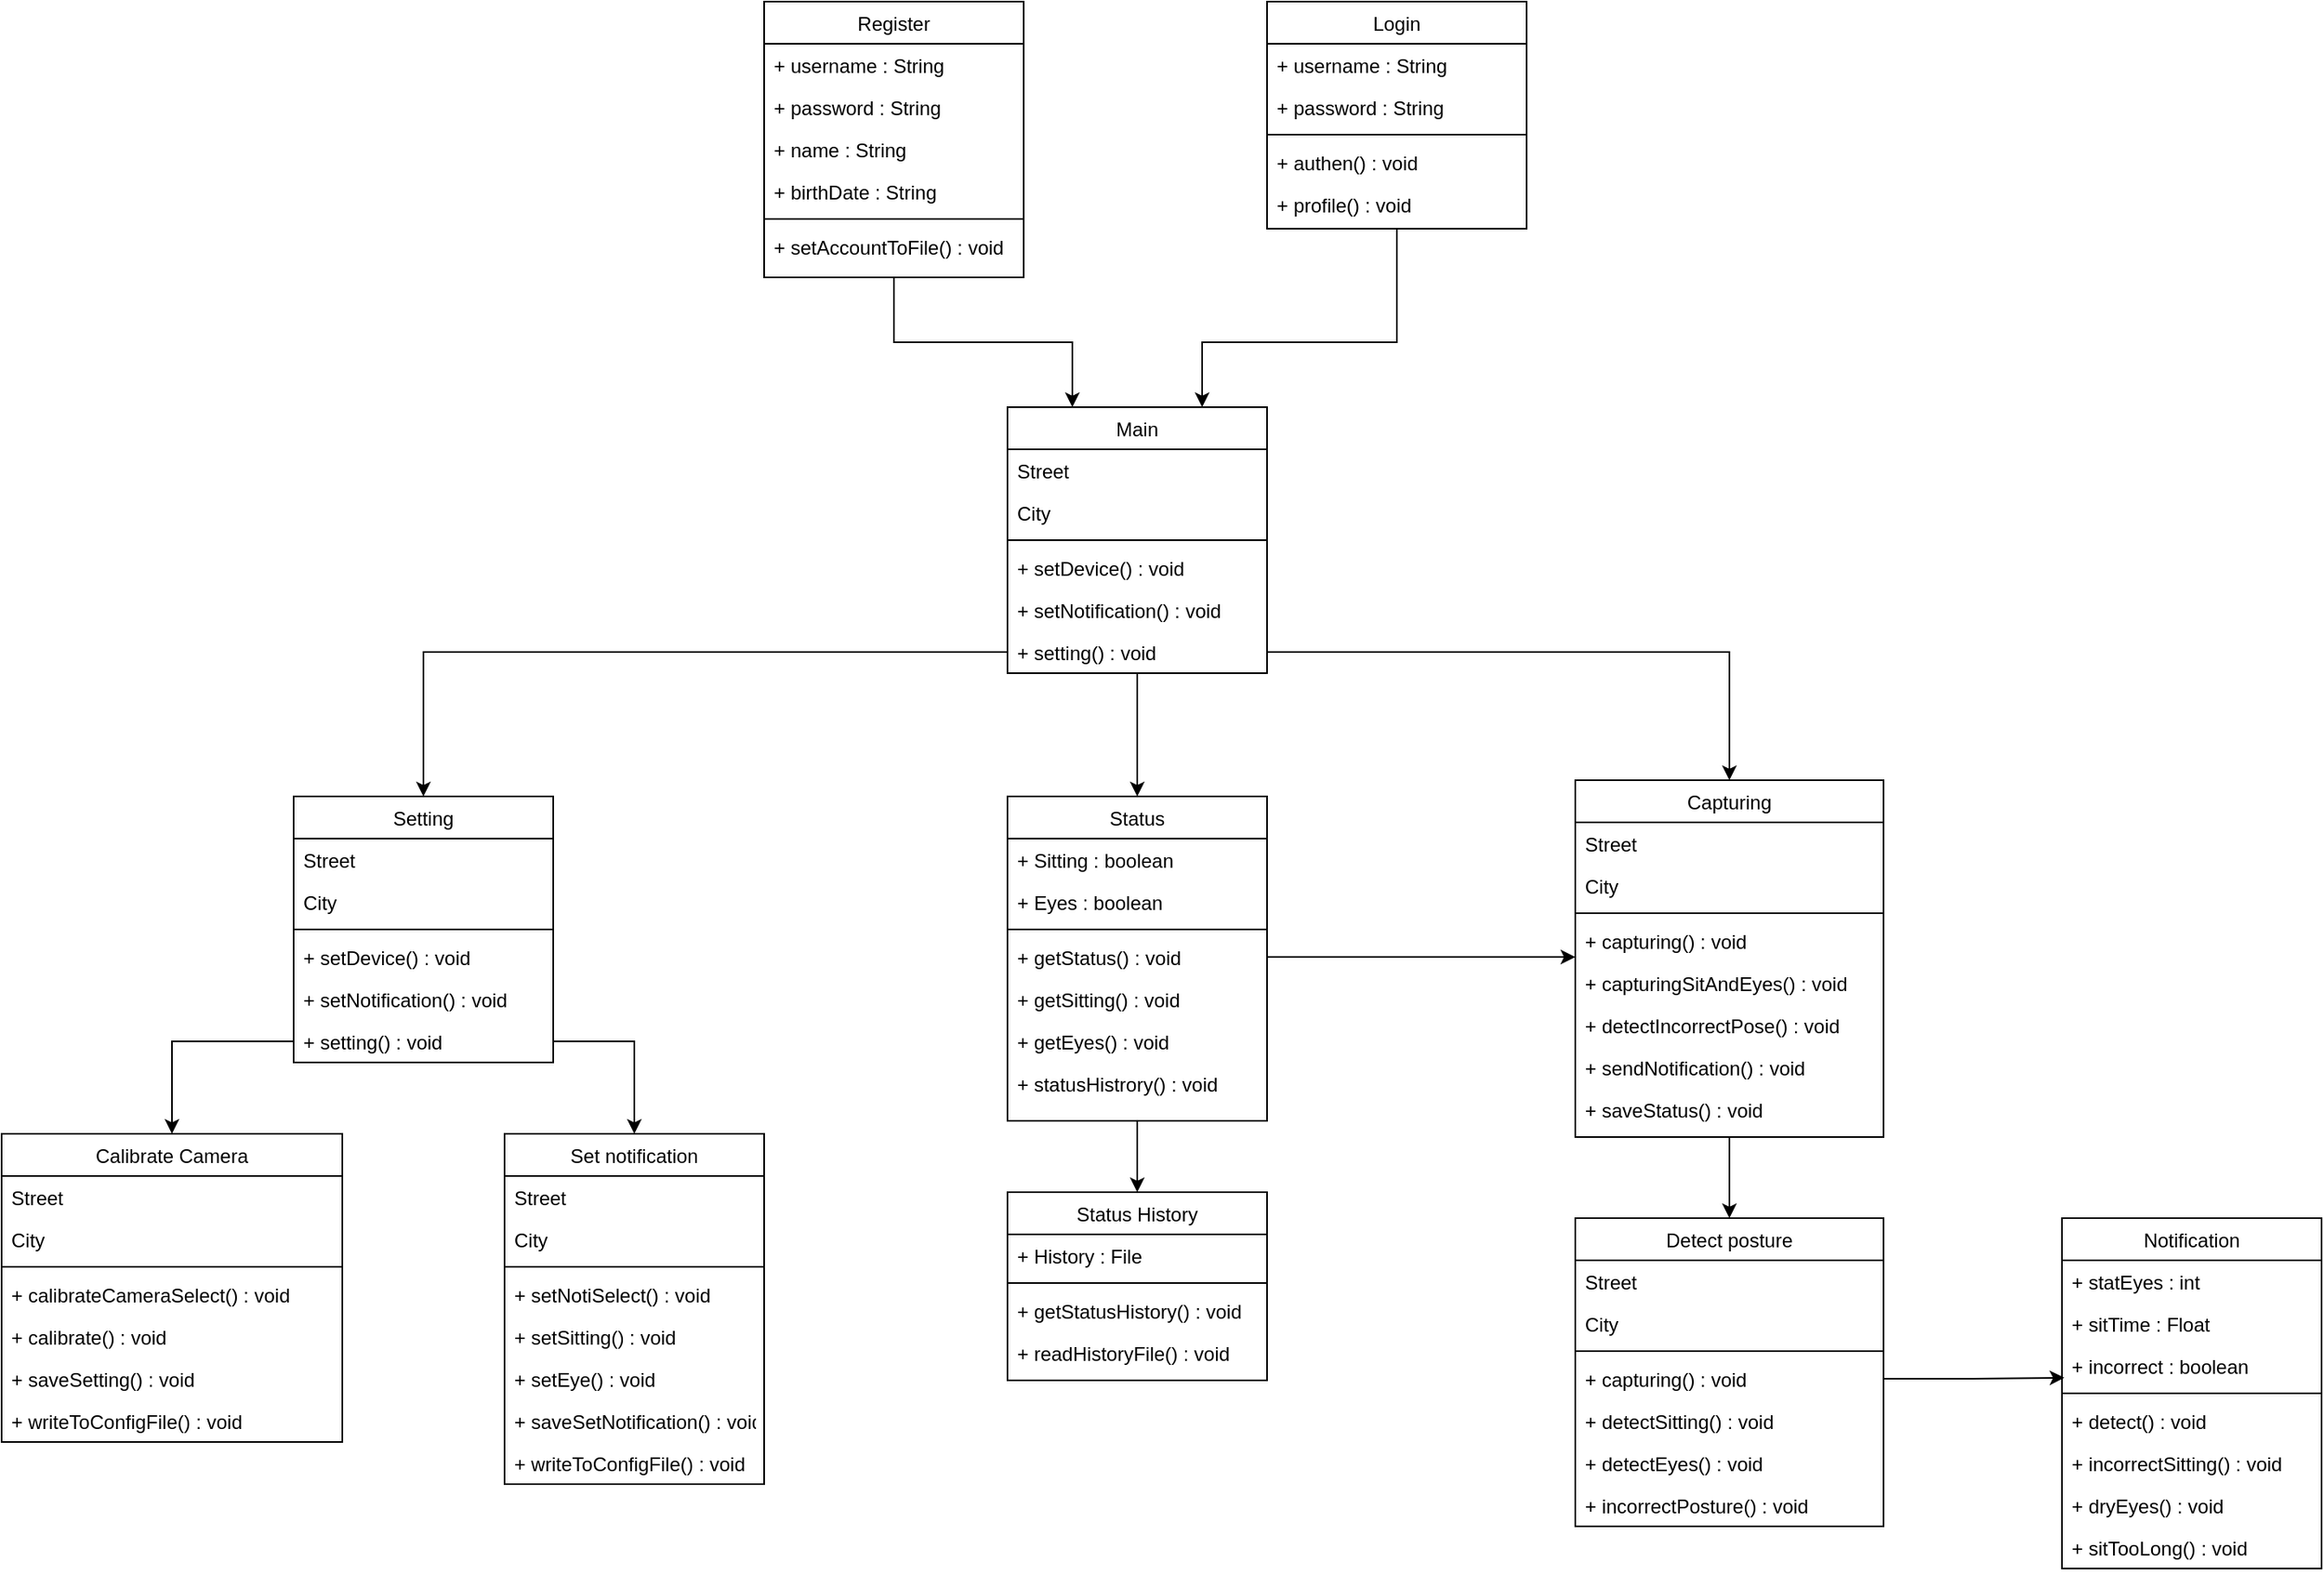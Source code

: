 <mxfile version="15.5.1" type="github">
  <diagram id="C5RBs43oDa-KdzZeNtuy" name="Class Diagram">
    <mxGraphModel dx="1507" dy="925" grid="1" gridSize="10" guides="1" tooltips="1" connect="1" arrows="1" fold="1" page="1" pageScale="1" pageWidth="827" pageHeight="1169" math="0" shadow="0">
      <root>
        <mxCell id="WIyWlLk6GJQsqaUBKTNV-0" />
        <mxCell id="WIyWlLk6GJQsqaUBKTNV-1" parent="WIyWlLk6GJQsqaUBKTNV-0" />
        <mxCell id="vv1hb8bBGI_ncl7h0-FY-103" style="edgeStyle=orthogonalEdgeStyle;rounded=0;orthogonalLoop=1;jettySize=auto;html=1;exitX=0.5;exitY=1;exitDx=0;exitDy=0;entryX=0.25;entryY=0;entryDx=0;entryDy=0;" edge="1" parent="WIyWlLk6GJQsqaUBKTNV-1" source="zkfFHV4jXpPFQw0GAbJ--0" target="vv1hb8bBGI_ncl7h0-FY-95">
          <mxGeometry relative="1" as="geometry" />
        </mxCell>
        <mxCell id="zkfFHV4jXpPFQw0GAbJ--0" value="Register" style="swimlane;fontStyle=0;align=center;verticalAlign=top;childLayout=stackLayout;horizontal=1;startSize=26;horizontalStack=0;resizeParent=1;resizeLast=0;collapsible=1;marginBottom=0;rounded=0;shadow=0;strokeWidth=1;" parent="WIyWlLk6GJQsqaUBKTNV-1" vertex="1">
          <mxGeometry x="590" y="90" width="160" height="170" as="geometry">
            <mxRectangle x="230" y="140" width="160" height="26" as="alternateBounds" />
          </mxGeometry>
        </mxCell>
        <mxCell id="zkfFHV4jXpPFQw0GAbJ--1" value="+ username : String" style="text;align=left;verticalAlign=top;spacingLeft=4;spacingRight=4;overflow=hidden;rotatable=0;points=[[0,0.5],[1,0.5]];portConstraint=eastwest;" parent="zkfFHV4jXpPFQw0GAbJ--0" vertex="1">
          <mxGeometry y="26" width="160" height="26" as="geometry" />
        </mxCell>
        <mxCell id="zkfFHV4jXpPFQw0GAbJ--2" value="+ password : String" style="text;align=left;verticalAlign=top;spacingLeft=4;spacingRight=4;overflow=hidden;rotatable=0;points=[[0,0.5],[1,0.5]];portConstraint=eastwest;rounded=0;shadow=0;html=0;" parent="zkfFHV4jXpPFQw0GAbJ--0" vertex="1">
          <mxGeometry y="52" width="160" height="26" as="geometry" />
        </mxCell>
        <mxCell id="vv1hb8bBGI_ncl7h0-FY-2" value="+ name : String" style="text;align=left;verticalAlign=top;spacingLeft=4;spacingRight=4;overflow=hidden;rotatable=0;points=[[0,0.5],[1,0.5]];portConstraint=eastwest;rounded=0;shadow=0;html=0;" vertex="1" parent="zkfFHV4jXpPFQw0GAbJ--0">
          <mxGeometry y="78" width="160" height="26" as="geometry" />
        </mxCell>
        <mxCell id="zkfFHV4jXpPFQw0GAbJ--3" value="+ birthDate : String" style="text;align=left;verticalAlign=top;spacingLeft=4;spacingRight=4;overflow=hidden;rotatable=0;points=[[0,0.5],[1,0.5]];portConstraint=eastwest;rounded=0;shadow=0;html=0;" parent="zkfFHV4jXpPFQw0GAbJ--0" vertex="1">
          <mxGeometry y="104" width="160" height="26" as="geometry" />
        </mxCell>
        <mxCell id="zkfFHV4jXpPFQw0GAbJ--4" value="" style="line;html=1;strokeWidth=1;align=left;verticalAlign=middle;spacingTop=-1;spacingLeft=3;spacingRight=3;rotatable=0;labelPosition=right;points=[];portConstraint=eastwest;" parent="zkfFHV4jXpPFQw0GAbJ--0" vertex="1">
          <mxGeometry y="130" width="160" height="8" as="geometry" />
        </mxCell>
        <mxCell id="zkfFHV4jXpPFQw0GAbJ--5" value="+ setAccountToFile() : void" style="text;align=left;verticalAlign=top;spacingLeft=4;spacingRight=4;overflow=hidden;rotatable=0;points=[[0,0.5],[1,0.5]];portConstraint=eastwest;" parent="zkfFHV4jXpPFQw0GAbJ--0" vertex="1">
          <mxGeometry y="138" width="160" height="26" as="geometry" />
        </mxCell>
        <mxCell id="vv1hb8bBGI_ncl7h0-FY-104" style="edgeStyle=orthogonalEdgeStyle;rounded=0;orthogonalLoop=1;jettySize=auto;html=1;entryX=0.75;entryY=0;entryDx=0;entryDy=0;" edge="1" parent="WIyWlLk6GJQsqaUBKTNV-1" source="zkfFHV4jXpPFQw0GAbJ--6" target="vv1hb8bBGI_ncl7h0-FY-95">
          <mxGeometry relative="1" as="geometry">
            <Array as="points">
              <mxPoint x="980" y="300" />
              <mxPoint x="860" y="300" />
            </Array>
          </mxGeometry>
        </mxCell>
        <mxCell id="zkfFHV4jXpPFQw0GAbJ--6" value="Login" style="swimlane;fontStyle=0;align=center;verticalAlign=top;childLayout=stackLayout;horizontal=1;startSize=26;horizontalStack=0;resizeParent=1;resizeLast=0;collapsible=1;marginBottom=0;rounded=0;shadow=0;strokeWidth=1;" parent="WIyWlLk6GJQsqaUBKTNV-1" vertex="1">
          <mxGeometry x="900" y="90" width="160" height="140" as="geometry">
            <mxRectangle x="130" y="380" width="160" height="26" as="alternateBounds" />
          </mxGeometry>
        </mxCell>
        <mxCell id="vv1hb8bBGI_ncl7h0-FY-4" value="+ username : String" style="text;align=left;verticalAlign=top;spacingLeft=4;spacingRight=4;overflow=hidden;rotatable=0;points=[[0,0.5],[1,0.5]];portConstraint=eastwest;" vertex="1" parent="zkfFHV4jXpPFQw0GAbJ--6">
          <mxGeometry y="26" width="160" height="26" as="geometry" />
        </mxCell>
        <mxCell id="vv1hb8bBGI_ncl7h0-FY-5" value="+ password : String" style="text;align=left;verticalAlign=top;spacingLeft=4;spacingRight=4;overflow=hidden;rotatable=0;points=[[0,0.5],[1,0.5]];portConstraint=eastwest;rounded=0;shadow=0;html=0;" vertex="1" parent="zkfFHV4jXpPFQw0GAbJ--6">
          <mxGeometry y="52" width="160" height="26" as="geometry" />
        </mxCell>
        <mxCell id="zkfFHV4jXpPFQw0GAbJ--9" value="" style="line;html=1;strokeWidth=1;align=left;verticalAlign=middle;spacingTop=-1;spacingLeft=3;spacingRight=3;rotatable=0;labelPosition=right;points=[];portConstraint=eastwest;" parent="zkfFHV4jXpPFQw0GAbJ--6" vertex="1">
          <mxGeometry y="78" width="160" height="8" as="geometry" />
        </mxCell>
        <mxCell id="zkfFHV4jXpPFQw0GAbJ--10" value="+ authen() : void" style="text;align=left;verticalAlign=top;spacingLeft=4;spacingRight=4;overflow=hidden;rotatable=0;points=[[0,0.5],[1,0.5]];portConstraint=eastwest;fontStyle=0" parent="zkfFHV4jXpPFQw0GAbJ--6" vertex="1">
          <mxGeometry y="86" width="160" height="26" as="geometry" />
        </mxCell>
        <mxCell id="zkfFHV4jXpPFQw0GAbJ--11" value="+ profile() : void" style="text;align=left;verticalAlign=top;spacingLeft=4;spacingRight=4;overflow=hidden;rotatable=0;points=[[0,0.5],[1,0.5]];portConstraint=eastwest;" parent="zkfFHV4jXpPFQw0GAbJ--6" vertex="1">
          <mxGeometry y="112" width="160" height="26" as="geometry" />
        </mxCell>
        <mxCell id="zkfFHV4jXpPFQw0GAbJ--17" value="Setting" style="swimlane;fontStyle=0;align=center;verticalAlign=top;childLayout=stackLayout;horizontal=1;startSize=26;horizontalStack=0;resizeParent=1;resizeLast=0;collapsible=1;marginBottom=0;rounded=0;shadow=0;strokeWidth=1;" parent="WIyWlLk6GJQsqaUBKTNV-1" vertex="1">
          <mxGeometry x="300" y="580" width="160" height="164" as="geometry">
            <mxRectangle x="550" y="140" width="160" height="26" as="alternateBounds" />
          </mxGeometry>
        </mxCell>
        <mxCell id="zkfFHV4jXpPFQw0GAbJ--18" value="Street" style="text;align=left;verticalAlign=top;spacingLeft=4;spacingRight=4;overflow=hidden;rotatable=0;points=[[0,0.5],[1,0.5]];portConstraint=eastwest;" parent="zkfFHV4jXpPFQw0GAbJ--17" vertex="1">
          <mxGeometry y="26" width="160" height="26" as="geometry" />
        </mxCell>
        <mxCell id="zkfFHV4jXpPFQw0GAbJ--19" value="City" style="text;align=left;verticalAlign=top;spacingLeft=4;spacingRight=4;overflow=hidden;rotatable=0;points=[[0,0.5],[1,0.5]];portConstraint=eastwest;rounded=0;shadow=0;html=0;" parent="zkfFHV4jXpPFQw0GAbJ--17" vertex="1">
          <mxGeometry y="52" width="160" height="26" as="geometry" />
        </mxCell>
        <mxCell id="zkfFHV4jXpPFQw0GAbJ--23" value="" style="line;html=1;strokeWidth=1;align=left;verticalAlign=middle;spacingTop=-1;spacingLeft=3;spacingRight=3;rotatable=0;labelPosition=right;points=[];portConstraint=eastwest;" parent="zkfFHV4jXpPFQw0GAbJ--17" vertex="1">
          <mxGeometry y="78" width="160" height="8" as="geometry" />
        </mxCell>
        <mxCell id="zkfFHV4jXpPFQw0GAbJ--24" value="+ setDevice() : void" style="text;align=left;verticalAlign=top;spacingLeft=4;spacingRight=4;overflow=hidden;rotatable=0;points=[[0,0.5],[1,0.5]];portConstraint=eastwest;" parent="zkfFHV4jXpPFQw0GAbJ--17" vertex="1">
          <mxGeometry y="86" width="160" height="26" as="geometry" />
        </mxCell>
        <mxCell id="zkfFHV4jXpPFQw0GAbJ--25" value="+ setNotification() : void" style="text;align=left;verticalAlign=top;spacingLeft=4;spacingRight=4;overflow=hidden;rotatable=0;points=[[0,0.5],[1,0.5]];portConstraint=eastwest;" parent="zkfFHV4jXpPFQw0GAbJ--17" vertex="1">
          <mxGeometry y="112" width="160" height="26" as="geometry" />
        </mxCell>
        <mxCell id="vv1hb8bBGI_ncl7h0-FY-12" value="+ setting() : void" style="text;align=left;verticalAlign=top;spacingLeft=4;spacingRight=4;overflow=hidden;rotatable=0;points=[[0,0.5],[1,0.5]];portConstraint=eastwest;" vertex="1" parent="zkfFHV4jXpPFQw0GAbJ--17">
          <mxGeometry y="138" width="160" height="26" as="geometry" />
        </mxCell>
        <mxCell id="vv1hb8bBGI_ncl7h0-FY-110" style="edgeStyle=orthogonalEdgeStyle;rounded=0;orthogonalLoop=1;jettySize=auto;html=1;exitX=0.5;exitY=1;exitDx=0;exitDy=0;entryX=0.5;entryY=0;entryDx=0;entryDy=0;" edge="1" parent="WIyWlLk6GJQsqaUBKTNV-1" source="vv1hb8bBGI_ncl7h0-FY-13" target="vv1hb8bBGI_ncl7h0-FY-45">
          <mxGeometry relative="1" as="geometry" />
        </mxCell>
        <mxCell id="vv1hb8bBGI_ncl7h0-FY-13" value="Status" style="swimlane;fontStyle=0;align=center;verticalAlign=top;childLayout=stackLayout;horizontal=1;startSize=26;horizontalStack=0;resizeParent=1;resizeLast=0;collapsible=1;marginBottom=0;rounded=0;shadow=0;strokeWidth=1;" vertex="1" parent="WIyWlLk6GJQsqaUBKTNV-1">
          <mxGeometry x="740" y="580" width="160" height="200" as="geometry">
            <mxRectangle x="550" y="140" width="160" height="26" as="alternateBounds" />
          </mxGeometry>
        </mxCell>
        <mxCell id="vv1hb8bBGI_ncl7h0-FY-14" value="+ Sitting : boolean" style="text;align=left;verticalAlign=top;spacingLeft=4;spacingRight=4;overflow=hidden;rotatable=0;points=[[0,0.5],[1,0.5]];portConstraint=eastwest;" vertex="1" parent="vv1hb8bBGI_ncl7h0-FY-13">
          <mxGeometry y="26" width="160" height="26" as="geometry" />
        </mxCell>
        <mxCell id="vv1hb8bBGI_ncl7h0-FY-15" value="+ Eyes : boolean" style="text;align=left;verticalAlign=top;spacingLeft=4;spacingRight=4;overflow=hidden;rotatable=0;points=[[0,0.5],[1,0.5]];portConstraint=eastwest;rounded=0;shadow=0;html=0;" vertex="1" parent="vv1hb8bBGI_ncl7h0-FY-13">
          <mxGeometry y="52" width="160" height="26" as="geometry" />
        </mxCell>
        <mxCell id="vv1hb8bBGI_ncl7h0-FY-16" value="" style="line;html=1;strokeWidth=1;align=left;verticalAlign=middle;spacingTop=-1;spacingLeft=3;spacingRight=3;rotatable=0;labelPosition=right;points=[];portConstraint=eastwest;" vertex="1" parent="vv1hb8bBGI_ncl7h0-FY-13">
          <mxGeometry y="78" width="160" height="8" as="geometry" />
        </mxCell>
        <mxCell id="vv1hb8bBGI_ncl7h0-FY-17" value="+ getStatus() : void" style="text;align=left;verticalAlign=top;spacingLeft=4;spacingRight=4;overflow=hidden;rotatable=0;points=[[0,0.5],[1,0.5]];portConstraint=eastwest;" vertex="1" parent="vv1hb8bBGI_ncl7h0-FY-13">
          <mxGeometry y="86" width="160" height="26" as="geometry" />
        </mxCell>
        <mxCell id="vv1hb8bBGI_ncl7h0-FY-18" value="+ getSitting() : void" style="text;align=left;verticalAlign=top;spacingLeft=4;spacingRight=4;overflow=hidden;rotatable=0;points=[[0,0.5],[1,0.5]];portConstraint=eastwest;" vertex="1" parent="vv1hb8bBGI_ncl7h0-FY-13">
          <mxGeometry y="112" width="160" height="26" as="geometry" />
        </mxCell>
        <mxCell id="vv1hb8bBGI_ncl7h0-FY-19" value="+ getEyes() : void" style="text;align=left;verticalAlign=top;spacingLeft=4;spacingRight=4;overflow=hidden;rotatable=0;points=[[0,0.5],[1,0.5]];portConstraint=eastwest;" vertex="1" parent="vv1hb8bBGI_ncl7h0-FY-13">
          <mxGeometry y="138" width="160" height="26" as="geometry" />
        </mxCell>
        <mxCell id="vv1hb8bBGI_ncl7h0-FY-20" value="+ statusHistrory() : void" style="text;align=left;verticalAlign=top;spacingLeft=4;spacingRight=4;overflow=hidden;rotatable=0;points=[[0,0.5],[1,0.5]];portConstraint=eastwest;" vertex="1" parent="vv1hb8bBGI_ncl7h0-FY-13">
          <mxGeometry y="164" width="160" height="26" as="geometry" />
        </mxCell>
        <mxCell id="vv1hb8bBGI_ncl7h0-FY-21" value="Calibrate Camera" style="swimlane;fontStyle=0;align=center;verticalAlign=top;childLayout=stackLayout;horizontal=1;startSize=26;horizontalStack=0;resizeParent=1;resizeLast=0;collapsible=1;marginBottom=0;rounded=0;shadow=0;strokeWidth=1;" vertex="1" parent="WIyWlLk6GJQsqaUBKTNV-1">
          <mxGeometry x="120" y="788" width="210" height="190" as="geometry">
            <mxRectangle x="550" y="140" width="160" height="26" as="alternateBounds" />
          </mxGeometry>
        </mxCell>
        <mxCell id="vv1hb8bBGI_ncl7h0-FY-22" value="Street" style="text;align=left;verticalAlign=top;spacingLeft=4;spacingRight=4;overflow=hidden;rotatable=0;points=[[0,0.5],[1,0.5]];portConstraint=eastwest;" vertex="1" parent="vv1hb8bBGI_ncl7h0-FY-21">
          <mxGeometry y="26" width="210" height="26" as="geometry" />
        </mxCell>
        <mxCell id="vv1hb8bBGI_ncl7h0-FY-23" value="City" style="text;align=left;verticalAlign=top;spacingLeft=4;spacingRight=4;overflow=hidden;rotatable=0;points=[[0,0.5],[1,0.5]];portConstraint=eastwest;rounded=0;shadow=0;html=0;" vertex="1" parent="vv1hb8bBGI_ncl7h0-FY-21">
          <mxGeometry y="52" width="210" height="26" as="geometry" />
        </mxCell>
        <mxCell id="vv1hb8bBGI_ncl7h0-FY-24" value="" style="line;html=1;strokeWidth=1;align=left;verticalAlign=middle;spacingTop=-1;spacingLeft=3;spacingRight=3;rotatable=0;labelPosition=right;points=[];portConstraint=eastwest;" vertex="1" parent="vv1hb8bBGI_ncl7h0-FY-21">
          <mxGeometry y="78" width="210" height="8" as="geometry" />
        </mxCell>
        <mxCell id="vv1hb8bBGI_ncl7h0-FY-25" value="+ calibrateCameraSelect() : void" style="text;align=left;verticalAlign=top;spacingLeft=4;spacingRight=4;overflow=hidden;rotatable=0;points=[[0,0.5],[1,0.5]];portConstraint=eastwest;" vertex="1" parent="vv1hb8bBGI_ncl7h0-FY-21">
          <mxGeometry y="86" width="210" height="26" as="geometry" />
        </mxCell>
        <mxCell id="vv1hb8bBGI_ncl7h0-FY-26" value="+ calibrate() : void" style="text;align=left;verticalAlign=top;spacingLeft=4;spacingRight=4;overflow=hidden;rotatable=0;points=[[0,0.5],[1,0.5]];portConstraint=eastwest;" vertex="1" parent="vv1hb8bBGI_ncl7h0-FY-21">
          <mxGeometry y="112" width="210" height="26" as="geometry" />
        </mxCell>
        <mxCell id="vv1hb8bBGI_ncl7h0-FY-27" value="+ saveSetting() : void" style="text;align=left;verticalAlign=top;spacingLeft=4;spacingRight=4;overflow=hidden;rotatable=0;points=[[0,0.5],[1,0.5]];portConstraint=eastwest;" vertex="1" parent="vv1hb8bBGI_ncl7h0-FY-21">
          <mxGeometry y="138" width="210" height="26" as="geometry" />
        </mxCell>
        <mxCell id="vv1hb8bBGI_ncl7h0-FY-28" value="+ writeToConfigFile() : void" style="text;align=left;verticalAlign=top;spacingLeft=4;spacingRight=4;overflow=hidden;rotatable=0;points=[[0,0.5],[1,0.5]];portConstraint=eastwest;" vertex="1" parent="vv1hb8bBGI_ncl7h0-FY-21">
          <mxGeometry y="164" width="210" height="26" as="geometry" />
        </mxCell>
        <mxCell id="vv1hb8bBGI_ncl7h0-FY-36" value="Set notification" style="swimlane;fontStyle=0;align=center;verticalAlign=top;childLayout=stackLayout;horizontal=1;startSize=26;horizontalStack=0;resizeParent=1;resizeLast=0;collapsible=1;marginBottom=0;rounded=0;shadow=0;strokeWidth=1;" vertex="1" parent="WIyWlLk6GJQsqaUBKTNV-1">
          <mxGeometry x="430" y="788" width="160" height="216" as="geometry">
            <mxRectangle x="550" y="140" width="160" height="26" as="alternateBounds" />
          </mxGeometry>
        </mxCell>
        <mxCell id="vv1hb8bBGI_ncl7h0-FY-37" value="Street" style="text;align=left;verticalAlign=top;spacingLeft=4;spacingRight=4;overflow=hidden;rotatable=0;points=[[0,0.5],[1,0.5]];portConstraint=eastwest;" vertex="1" parent="vv1hb8bBGI_ncl7h0-FY-36">
          <mxGeometry y="26" width="160" height="26" as="geometry" />
        </mxCell>
        <mxCell id="vv1hb8bBGI_ncl7h0-FY-38" value="City" style="text;align=left;verticalAlign=top;spacingLeft=4;spacingRight=4;overflow=hidden;rotatable=0;points=[[0,0.5],[1,0.5]];portConstraint=eastwest;rounded=0;shadow=0;html=0;" vertex="1" parent="vv1hb8bBGI_ncl7h0-FY-36">
          <mxGeometry y="52" width="160" height="26" as="geometry" />
        </mxCell>
        <mxCell id="vv1hb8bBGI_ncl7h0-FY-39" value="" style="line;html=1;strokeWidth=1;align=left;verticalAlign=middle;spacingTop=-1;spacingLeft=3;spacingRight=3;rotatable=0;labelPosition=right;points=[];portConstraint=eastwest;" vertex="1" parent="vv1hb8bBGI_ncl7h0-FY-36">
          <mxGeometry y="78" width="160" height="8" as="geometry" />
        </mxCell>
        <mxCell id="vv1hb8bBGI_ncl7h0-FY-40" value="+ setNotiSelect() : void" style="text;align=left;verticalAlign=top;spacingLeft=4;spacingRight=4;overflow=hidden;rotatable=0;points=[[0,0.5],[1,0.5]];portConstraint=eastwest;" vertex="1" parent="vv1hb8bBGI_ncl7h0-FY-36">
          <mxGeometry y="86" width="160" height="26" as="geometry" />
        </mxCell>
        <mxCell id="vv1hb8bBGI_ncl7h0-FY-41" value="+ setSitting() : void" style="text;align=left;verticalAlign=top;spacingLeft=4;spacingRight=4;overflow=hidden;rotatable=0;points=[[0,0.5],[1,0.5]];portConstraint=eastwest;" vertex="1" parent="vv1hb8bBGI_ncl7h0-FY-36">
          <mxGeometry y="112" width="160" height="26" as="geometry" />
        </mxCell>
        <mxCell id="vv1hb8bBGI_ncl7h0-FY-42" value="+ setEye() : void" style="text;align=left;verticalAlign=top;spacingLeft=4;spacingRight=4;overflow=hidden;rotatable=0;points=[[0,0.5],[1,0.5]];portConstraint=eastwest;" vertex="1" parent="vv1hb8bBGI_ncl7h0-FY-36">
          <mxGeometry y="138" width="160" height="26" as="geometry" />
        </mxCell>
        <mxCell id="vv1hb8bBGI_ncl7h0-FY-43" value="+ saveSetNotification() : void" style="text;align=left;verticalAlign=top;spacingLeft=4;spacingRight=4;overflow=hidden;rotatable=0;points=[[0,0.5],[1,0.5]];portConstraint=eastwest;" vertex="1" parent="vv1hb8bBGI_ncl7h0-FY-36">
          <mxGeometry y="164" width="160" height="26" as="geometry" />
        </mxCell>
        <mxCell id="vv1hb8bBGI_ncl7h0-FY-44" value="+ writeToConfigFile() : void" style="text;align=left;verticalAlign=top;spacingLeft=4;spacingRight=4;overflow=hidden;rotatable=0;points=[[0,0.5],[1,0.5]];portConstraint=eastwest;" vertex="1" parent="vv1hb8bBGI_ncl7h0-FY-36">
          <mxGeometry y="190" width="160" height="26" as="geometry" />
        </mxCell>
        <mxCell id="vv1hb8bBGI_ncl7h0-FY-45" value="Status History" style="swimlane;fontStyle=0;align=center;verticalAlign=top;childLayout=stackLayout;horizontal=1;startSize=26;horizontalStack=0;resizeParent=1;resizeLast=0;collapsible=1;marginBottom=0;rounded=0;shadow=0;strokeWidth=1;" vertex="1" parent="WIyWlLk6GJQsqaUBKTNV-1">
          <mxGeometry x="740" y="824" width="160" height="116" as="geometry">
            <mxRectangle x="550" y="140" width="160" height="26" as="alternateBounds" />
          </mxGeometry>
        </mxCell>
        <mxCell id="vv1hb8bBGI_ncl7h0-FY-46" value="+ History : File" style="text;align=left;verticalAlign=top;spacingLeft=4;spacingRight=4;overflow=hidden;rotatable=0;points=[[0,0.5],[1,0.5]];portConstraint=eastwest;" vertex="1" parent="vv1hb8bBGI_ncl7h0-FY-45">
          <mxGeometry y="26" width="160" height="26" as="geometry" />
        </mxCell>
        <mxCell id="vv1hb8bBGI_ncl7h0-FY-48" value="" style="line;html=1;strokeWidth=1;align=left;verticalAlign=middle;spacingTop=-1;spacingLeft=3;spacingRight=3;rotatable=0;labelPosition=right;points=[];portConstraint=eastwest;" vertex="1" parent="vv1hb8bBGI_ncl7h0-FY-45">
          <mxGeometry y="52" width="160" height="8" as="geometry" />
        </mxCell>
        <mxCell id="vv1hb8bBGI_ncl7h0-FY-49" value="+ getStatusHistory() : void" style="text;align=left;verticalAlign=top;spacingLeft=4;spacingRight=4;overflow=hidden;rotatable=0;points=[[0,0.5],[1,0.5]];portConstraint=eastwest;" vertex="1" parent="vv1hb8bBGI_ncl7h0-FY-45">
          <mxGeometry y="60" width="160" height="26" as="geometry" />
        </mxCell>
        <mxCell id="vv1hb8bBGI_ncl7h0-FY-50" value="+ readHistoryFile() : void" style="text;align=left;verticalAlign=top;spacingLeft=4;spacingRight=4;overflow=hidden;rotatable=0;points=[[0,0.5],[1,0.5]];portConstraint=eastwest;" vertex="1" parent="vv1hb8bBGI_ncl7h0-FY-45">
          <mxGeometry y="86" width="160" height="26" as="geometry" />
        </mxCell>
        <mxCell id="vv1hb8bBGI_ncl7h0-FY-111" style="edgeStyle=orthogonalEdgeStyle;rounded=0;orthogonalLoop=1;jettySize=auto;html=1;exitX=0.5;exitY=1;exitDx=0;exitDy=0;entryX=0.5;entryY=0;entryDx=0;entryDy=0;" edge="1" parent="WIyWlLk6GJQsqaUBKTNV-1" source="vv1hb8bBGI_ncl7h0-FY-65" target="vv1hb8bBGI_ncl7h0-FY-74">
          <mxGeometry relative="1" as="geometry" />
        </mxCell>
        <mxCell id="vv1hb8bBGI_ncl7h0-FY-65" value="Capturing" style="swimlane;fontStyle=0;align=center;verticalAlign=top;childLayout=stackLayout;horizontal=1;startSize=26;horizontalStack=0;resizeParent=1;resizeLast=0;collapsible=1;marginBottom=0;rounded=0;shadow=0;strokeWidth=1;" vertex="1" parent="WIyWlLk6GJQsqaUBKTNV-1">
          <mxGeometry x="1090" y="570" width="190" height="220" as="geometry">
            <mxRectangle x="550" y="140" width="160" height="26" as="alternateBounds" />
          </mxGeometry>
        </mxCell>
        <mxCell id="vv1hb8bBGI_ncl7h0-FY-66" value="Street" style="text;align=left;verticalAlign=top;spacingLeft=4;spacingRight=4;overflow=hidden;rotatable=0;points=[[0,0.5],[1,0.5]];portConstraint=eastwest;" vertex="1" parent="vv1hb8bBGI_ncl7h0-FY-65">
          <mxGeometry y="26" width="190" height="26" as="geometry" />
        </mxCell>
        <mxCell id="vv1hb8bBGI_ncl7h0-FY-67" value="City" style="text;align=left;verticalAlign=top;spacingLeft=4;spacingRight=4;overflow=hidden;rotatable=0;points=[[0,0.5],[1,0.5]];portConstraint=eastwest;rounded=0;shadow=0;html=0;" vertex="1" parent="vv1hb8bBGI_ncl7h0-FY-65">
          <mxGeometry y="52" width="190" height="26" as="geometry" />
        </mxCell>
        <mxCell id="vv1hb8bBGI_ncl7h0-FY-68" value="" style="line;html=1;strokeWidth=1;align=left;verticalAlign=middle;spacingTop=-1;spacingLeft=3;spacingRight=3;rotatable=0;labelPosition=right;points=[];portConstraint=eastwest;" vertex="1" parent="vv1hb8bBGI_ncl7h0-FY-65">
          <mxGeometry y="78" width="190" height="8" as="geometry" />
        </mxCell>
        <mxCell id="vv1hb8bBGI_ncl7h0-FY-69" value="+ capturing() : void" style="text;align=left;verticalAlign=top;spacingLeft=4;spacingRight=4;overflow=hidden;rotatable=0;points=[[0,0.5],[1,0.5]];portConstraint=eastwest;" vertex="1" parent="vv1hb8bBGI_ncl7h0-FY-65">
          <mxGeometry y="86" width="190" height="26" as="geometry" />
        </mxCell>
        <mxCell id="vv1hb8bBGI_ncl7h0-FY-70" value="+ capturingSitAndEyes() : void" style="text;align=left;verticalAlign=top;spacingLeft=4;spacingRight=4;overflow=hidden;rotatable=0;points=[[0,0.5],[1,0.5]];portConstraint=eastwest;" vertex="1" parent="vv1hb8bBGI_ncl7h0-FY-65">
          <mxGeometry y="112" width="190" height="26" as="geometry" />
        </mxCell>
        <mxCell id="vv1hb8bBGI_ncl7h0-FY-71" value="+ detectIncorrectPose() : void" style="text;align=left;verticalAlign=top;spacingLeft=4;spacingRight=4;overflow=hidden;rotatable=0;points=[[0,0.5],[1,0.5]];portConstraint=eastwest;" vertex="1" parent="vv1hb8bBGI_ncl7h0-FY-65">
          <mxGeometry y="138" width="190" height="26" as="geometry" />
        </mxCell>
        <mxCell id="vv1hb8bBGI_ncl7h0-FY-72" value="+ sendNotification() : void" style="text;align=left;verticalAlign=top;spacingLeft=4;spacingRight=4;overflow=hidden;rotatable=0;points=[[0,0.5],[1,0.5]];portConstraint=eastwest;" vertex="1" parent="vv1hb8bBGI_ncl7h0-FY-65">
          <mxGeometry y="164" width="190" height="26" as="geometry" />
        </mxCell>
        <mxCell id="vv1hb8bBGI_ncl7h0-FY-73" value="+ saveStatus() : void" style="text;align=left;verticalAlign=top;spacingLeft=4;spacingRight=4;overflow=hidden;rotatable=0;points=[[0,0.5],[1,0.5]];portConstraint=eastwest;" vertex="1" parent="vv1hb8bBGI_ncl7h0-FY-65">
          <mxGeometry y="190" width="190" height="26" as="geometry" />
        </mxCell>
        <mxCell id="vv1hb8bBGI_ncl7h0-FY-74" value="Detect posture" style="swimlane;fontStyle=0;align=center;verticalAlign=top;childLayout=stackLayout;horizontal=1;startSize=26;horizontalStack=0;resizeParent=1;resizeLast=0;collapsible=1;marginBottom=0;rounded=0;shadow=0;strokeWidth=1;" vertex="1" parent="WIyWlLk6GJQsqaUBKTNV-1">
          <mxGeometry x="1090" y="840" width="190" height="190" as="geometry">
            <mxRectangle x="550" y="140" width="160" height="26" as="alternateBounds" />
          </mxGeometry>
        </mxCell>
        <mxCell id="vv1hb8bBGI_ncl7h0-FY-75" value="Street" style="text;align=left;verticalAlign=top;spacingLeft=4;spacingRight=4;overflow=hidden;rotatable=0;points=[[0,0.5],[1,0.5]];portConstraint=eastwest;" vertex="1" parent="vv1hb8bBGI_ncl7h0-FY-74">
          <mxGeometry y="26" width="190" height="26" as="geometry" />
        </mxCell>
        <mxCell id="vv1hb8bBGI_ncl7h0-FY-76" value="City" style="text;align=left;verticalAlign=top;spacingLeft=4;spacingRight=4;overflow=hidden;rotatable=0;points=[[0,0.5],[1,0.5]];portConstraint=eastwest;rounded=0;shadow=0;html=0;" vertex="1" parent="vv1hb8bBGI_ncl7h0-FY-74">
          <mxGeometry y="52" width="190" height="26" as="geometry" />
        </mxCell>
        <mxCell id="vv1hb8bBGI_ncl7h0-FY-77" value="" style="line;html=1;strokeWidth=1;align=left;verticalAlign=middle;spacingTop=-1;spacingLeft=3;spacingRight=3;rotatable=0;labelPosition=right;points=[];portConstraint=eastwest;" vertex="1" parent="vv1hb8bBGI_ncl7h0-FY-74">
          <mxGeometry y="78" width="190" height="8" as="geometry" />
        </mxCell>
        <mxCell id="vv1hb8bBGI_ncl7h0-FY-78" value="+ capturing() : void" style="text;align=left;verticalAlign=top;spacingLeft=4;spacingRight=4;overflow=hidden;rotatable=0;points=[[0,0.5],[1,0.5]];portConstraint=eastwest;" vertex="1" parent="vv1hb8bBGI_ncl7h0-FY-74">
          <mxGeometry y="86" width="190" height="26" as="geometry" />
        </mxCell>
        <mxCell id="vv1hb8bBGI_ncl7h0-FY-79" value="+ detectSitting() : void" style="text;align=left;verticalAlign=top;spacingLeft=4;spacingRight=4;overflow=hidden;rotatable=0;points=[[0,0.5],[1,0.5]];portConstraint=eastwest;" vertex="1" parent="vv1hb8bBGI_ncl7h0-FY-74">
          <mxGeometry y="112" width="190" height="26" as="geometry" />
        </mxCell>
        <mxCell id="vv1hb8bBGI_ncl7h0-FY-80" value="+ detectEyes() : void" style="text;align=left;verticalAlign=top;spacingLeft=4;spacingRight=4;overflow=hidden;rotatable=0;points=[[0,0.5],[1,0.5]];portConstraint=eastwest;" vertex="1" parent="vv1hb8bBGI_ncl7h0-FY-74">
          <mxGeometry y="138" width="190" height="26" as="geometry" />
        </mxCell>
        <mxCell id="vv1hb8bBGI_ncl7h0-FY-81" value="+ incorrectPosture() : void" style="text;align=left;verticalAlign=top;spacingLeft=4;spacingRight=4;overflow=hidden;rotatable=0;points=[[0,0.5],[1,0.5]];portConstraint=eastwest;" vertex="1" parent="vv1hb8bBGI_ncl7h0-FY-74">
          <mxGeometry y="164" width="190" height="26" as="geometry" />
        </mxCell>
        <mxCell id="vv1hb8bBGI_ncl7h0-FY-83" value="Notification" style="swimlane;fontStyle=0;align=center;verticalAlign=top;childLayout=stackLayout;horizontal=1;startSize=26;horizontalStack=0;resizeParent=1;resizeLast=0;collapsible=1;marginBottom=0;rounded=0;shadow=0;strokeWidth=1;" vertex="1" parent="WIyWlLk6GJQsqaUBKTNV-1">
          <mxGeometry x="1390" y="840" width="160" height="216" as="geometry">
            <mxRectangle x="550" y="140" width="160" height="26" as="alternateBounds" />
          </mxGeometry>
        </mxCell>
        <mxCell id="vv1hb8bBGI_ncl7h0-FY-84" value="+ statEyes : int" style="text;align=left;verticalAlign=top;spacingLeft=4;spacingRight=4;overflow=hidden;rotatable=0;points=[[0,0.5],[1,0.5]];portConstraint=eastwest;" vertex="1" parent="vv1hb8bBGI_ncl7h0-FY-83">
          <mxGeometry y="26" width="160" height="26" as="geometry" />
        </mxCell>
        <mxCell id="vv1hb8bBGI_ncl7h0-FY-85" value="+ sitTime : Float" style="text;align=left;verticalAlign=top;spacingLeft=4;spacingRight=4;overflow=hidden;rotatable=0;points=[[0,0.5],[1,0.5]];portConstraint=eastwest;rounded=0;shadow=0;html=0;" vertex="1" parent="vv1hb8bBGI_ncl7h0-FY-83">
          <mxGeometry y="52" width="160" height="26" as="geometry" />
        </mxCell>
        <mxCell id="vv1hb8bBGI_ncl7h0-FY-92" value="+ incorrect : boolean" style="text;align=left;verticalAlign=top;spacingLeft=4;spacingRight=4;overflow=hidden;rotatable=0;points=[[0,0.5],[1,0.5]];portConstraint=eastwest;rounded=0;shadow=0;html=0;" vertex="1" parent="vv1hb8bBGI_ncl7h0-FY-83">
          <mxGeometry y="78" width="160" height="26" as="geometry" />
        </mxCell>
        <mxCell id="vv1hb8bBGI_ncl7h0-FY-86" value="" style="line;html=1;strokeWidth=1;align=left;verticalAlign=middle;spacingTop=-1;spacingLeft=3;spacingRight=3;rotatable=0;labelPosition=right;points=[];portConstraint=eastwest;" vertex="1" parent="vv1hb8bBGI_ncl7h0-FY-83">
          <mxGeometry y="104" width="160" height="8" as="geometry" />
        </mxCell>
        <mxCell id="vv1hb8bBGI_ncl7h0-FY-87" value="+ detect() : void" style="text;align=left;verticalAlign=top;spacingLeft=4;spacingRight=4;overflow=hidden;rotatable=0;points=[[0,0.5],[1,0.5]];portConstraint=eastwest;" vertex="1" parent="vv1hb8bBGI_ncl7h0-FY-83">
          <mxGeometry y="112" width="160" height="26" as="geometry" />
        </mxCell>
        <mxCell id="vv1hb8bBGI_ncl7h0-FY-88" value="+ incorrectSitting() : void" style="text;align=left;verticalAlign=top;spacingLeft=4;spacingRight=4;overflow=hidden;rotatable=0;points=[[0,0.5],[1,0.5]];portConstraint=eastwest;" vertex="1" parent="vv1hb8bBGI_ncl7h0-FY-83">
          <mxGeometry y="138" width="160" height="26" as="geometry" />
        </mxCell>
        <mxCell id="vv1hb8bBGI_ncl7h0-FY-89" value="+ dryEyes() : void" style="text;align=left;verticalAlign=top;spacingLeft=4;spacingRight=4;overflow=hidden;rotatable=0;points=[[0,0.5],[1,0.5]];portConstraint=eastwest;" vertex="1" parent="vv1hb8bBGI_ncl7h0-FY-83">
          <mxGeometry y="164" width="160" height="26" as="geometry" />
        </mxCell>
        <mxCell id="vv1hb8bBGI_ncl7h0-FY-90" value="+ sitTooLong() : void" style="text;align=left;verticalAlign=top;spacingLeft=4;spacingRight=4;overflow=hidden;rotatable=0;points=[[0,0.5],[1,0.5]];portConstraint=eastwest;" vertex="1" parent="vv1hb8bBGI_ncl7h0-FY-83">
          <mxGeometry y="190" width="160" height="26" as="geometry" />
        </mxCell>
        <mxCell id="vv1hb8bBGI_ncl7h0-FY-107" style="edgeStyle=orthogonalEdgeStyle;rounded=0;orthogonalLoop=1;jettySize=auto;html=1;entryX=0.5;entryY=0;entryDx=0;entryDy=0;" edge="1" parent="WIyWlLk6GJQsqaUBKTNV-1" source="vv1hb8bBGI_ncl7h0-FY-95" target="vv1hb8bBGI_ncl7h0-FY-13">
          <mxGeometry relative="1" as="geometry" />
        </mxCell>
        <mxCell id="vv1hb8bBGI_ncl7h0-FY-95" value="Main" style="swimlane;fontStyle=0;align=center;verticalAlign=top;childLayout=stackLayout;horizontal=1;startSize=26;horizontalStack=0;resizeParent=1;resizeLast=0;collapsible=1;marginBottom=0;rounded=0;shadow=0;strokeWidth=1;" vertex="1" parent="WIyWlLk6GJQsqaUBKTNV-1">
          <mxGeometry x="740" y="340" width="160" height="164" as="geometry">
            <mxRectangle x="550" y="140" width="160" height="26" as="alternateBounds" />
          </mxGeometry>
        </mxCell>
        <mxCell id="vv1hb8bBGI_ncl7h0-FY-96" value="Street" style="text;align=left;verticalAlign=top;spacingLeft=4;spacingRight=4;overflow=hidden;rotatable=0;points=[[0,0.5],[1,0.5]];portConstraint=eastwest;" vertex="1" parent="vv1hb8bBGI_ncl7h0-FY-95">
          <mxGeometry y="26" width="160" height="26" as="geometry" />
        </mxCell>
        <mxCell id="vv1hb8bBGI_ncl7h0-FY-97" value="City" style="text;align=left;verticalAlign=top;spacingLeft=4;spacingRight=4;overflow=hidden;rotatable=0;points=[[0,0.5],[1,0.5]];portConstraint=eastwest;rounded=0;shadow=0;html=0;" vertex="1" parent="vv1hb8bBGI_ncl7h0-FY-95">
          <mxGeometry y="52" width="160" height="26" as="geometry" />
        </mxCell>
        <mxCell id="vv1hb8bBGI_ncl7h0-FY-98" value="" style="line;html=1;strokeWidth=1;align=left;verticalAlign=middle;spacingTop=-1;spacingLeft=3;spacingRight=3;rotatable=0;labelPosition=right;points=[];portConstraint=eastwest;" vertex="1" parent="vv1hb8bBGI_ncl7h0-FY-95">
          <mxGeometry y="78" width="160" height="8" as="geometry" />
        </mxCell>
        <mxCell id="vv1hb8bBGI_ncl7h0-FY-99" value="+ setDevice() : void" style="text;align=left;verticalAlign=top;spacingLeft=4;spacingRight=4;overflow=hidden;rotatable=0;points=[[0,0.5],[1,0.5]];portConstraint=eastwest;" vertex="1" parent="vv1hb8bBGI_ncl7h0-FY-95">
          <mxGeometry y="86" width="160" height="26" as="geometry" />
        </mxCell>
        <mxCell id="vv1hb8bBGI_ncl7h0-FY-100" value="+ setNotification() : void" style="text;align=left;verticalAlign=top;spacingLeft=4;spacingRight=4;overflow=hidden;rotatable=0;points=[[0,0.5],[1,0.5]];portConstraint=eastwest;" vertex="1" parent="vv1hb8bBGI_ncl7h0-FY-95">
          <mxGeometry y="112" width="160" height="26" as="geometry" />
        </mxCell>
        <mxCell id="vv1hb8bBGI_ncl7h0-FY-101" value="+ setting() : void" style="text;align=left;verticalAlign=top;spacingLeft=4;spacingRight=4;overflow=hidden;rotatable=0;points=[[0,0.5],[1,0.5]];portConstraint=eastwest;" vertex="1" parent="vv1hb8bBGI_ncl7h0-FY-95">
          <mxGeometry y="138" width="160" height="26" as="geometry" />
        </mxCell>
        <mxCell id="vv1hb8bBGI_ncl7h0-FY-105" style="edgeStyle=orthogonalEdgeStyle;rounded=0;orthogonalLoop=1;jettySize=auto;html=1;exitX=0;exitY=0.5;exitDx=0;exitDy=0;entryX=0.5;entryY=0;entryDx=0;entryDy=0;" edge="1" parent="WIyWlLk6GJQsqaUBKTNV-1" source="vv1hb8bBGI_ncl7h0-FY-101" target="zkfFHV4jXpPFQw0GAbJ--17">
          <mxGeometry relative="1" as="geometry" />
        </mxCell>
        <mxCell id="vv1hb8bBGI_ncl7h0-FY-106" style="edgeStyle=orthogonalEdgeStyle;rounded=0;orthogonalLoop=1;jettySize=auto;html=1;exitX=1;exitY=0.5;exitDx=0;exitDy=0;entryX=0.5;entryY=0;entryDx=0;entryDy=0;" edge="1" parent="WIyWlLk6GJQsqaUBKTNV-1" source="vv1hb8bBGI_ncl7h0-FY-101" target="vv1hb8bBGI_ncl7h0-FY-65">
          <mxGeometry relative="1" as="geometry" />
        </mxCell>
        <mxCell id="vv1hb8bBGI_ncl7h0-FY-108" style="edgeStyle=orthogonalEdgeStyle;rounded=0;orthogonalLoop=1;jettySize=auto;html=1;exitX=0;exitY=0.5;exitDx=0;exitDy=0;entryX=0.5;entryY=0;entryDx=0;entryDy=0;" edge="1" parent="WIyWlLk6GJQsqaUBKTNV-1" source="vv1hb8bBGI_ncl7h0-FY-12" target="vv1hb8bBGI_ncl7h0-FY-21">
          <mxGeometry relative="1" as="geometry" />
        </mxCell>
        <mxCell id="vv1hb8bBGI_ncl7h0-FY-109" style="edgeStyle=orthogonalEdgeStyle;rounded=0;orthogonalLoop=1;jettySize=auto;html=1;exitX=1;exitY=0.5;exitDx=0;exitDy=0;entryX=0.5;entryY=0;entryDx=0;entryDy=0;" edge="1" parent="WIyWlLk6GJQsqaUBKTNV-1" source="vv1hb8bBGI_ncl7h0-FY-12" target="vv1hb8bBGI_ncl7h0-FY-36">
          <mxGeometry relative="1" as="geometry" />
        </mxCell>
        <mxCell id="vv1hb8bBGI_ncl7h0-FY-113" style="edgeStyle=orthogonalEdgeStyle;rounded=0;orthogonalLoop=1;jettySize=auto;html=1;exitX=1;exitY=0.5;exitDx=0;exitDy=0;entryX=0.009;entryY=0.784;entryDx=0;entryDy=0;entryPerimeter=0;" edge="1" parent="WIyWlLk6GJQsqaUBKTNV-1" source="vv1hb8bBGI_ncl7h0-FY-78" target="vv1hb8bBGI_ncl7h0-FY-92">
          <mxGeometry relative="1" as="geometry" />
        </mxCell>
        <mxCell id="vv1hb8bBGI_ncl7h0-FY-114" style="edgeStyle=orthogonalEdgeStyle;rounded=0;orthogonalLoop=1;jettySize=auto;html=1;exitX=1;exitY=0.5;exitDx=0;exitDy=0;entryX=0;entryY=0.885;entryDx=0;entryDy=0;entryPerimeter=0;" edge="1" parent="WIyWlLk6GJQsqaUBKTNV-1" source="vv1hb8bBGI_ncl7h0-FY-17" target="vv1hb8bBGI_ncl7h0-FY-69">
          <mxGeometry relative="1" as="geometry" />
        </mxCell>
      </root>
    </mxGraphModel>
  </diagram>
</mxfile>
